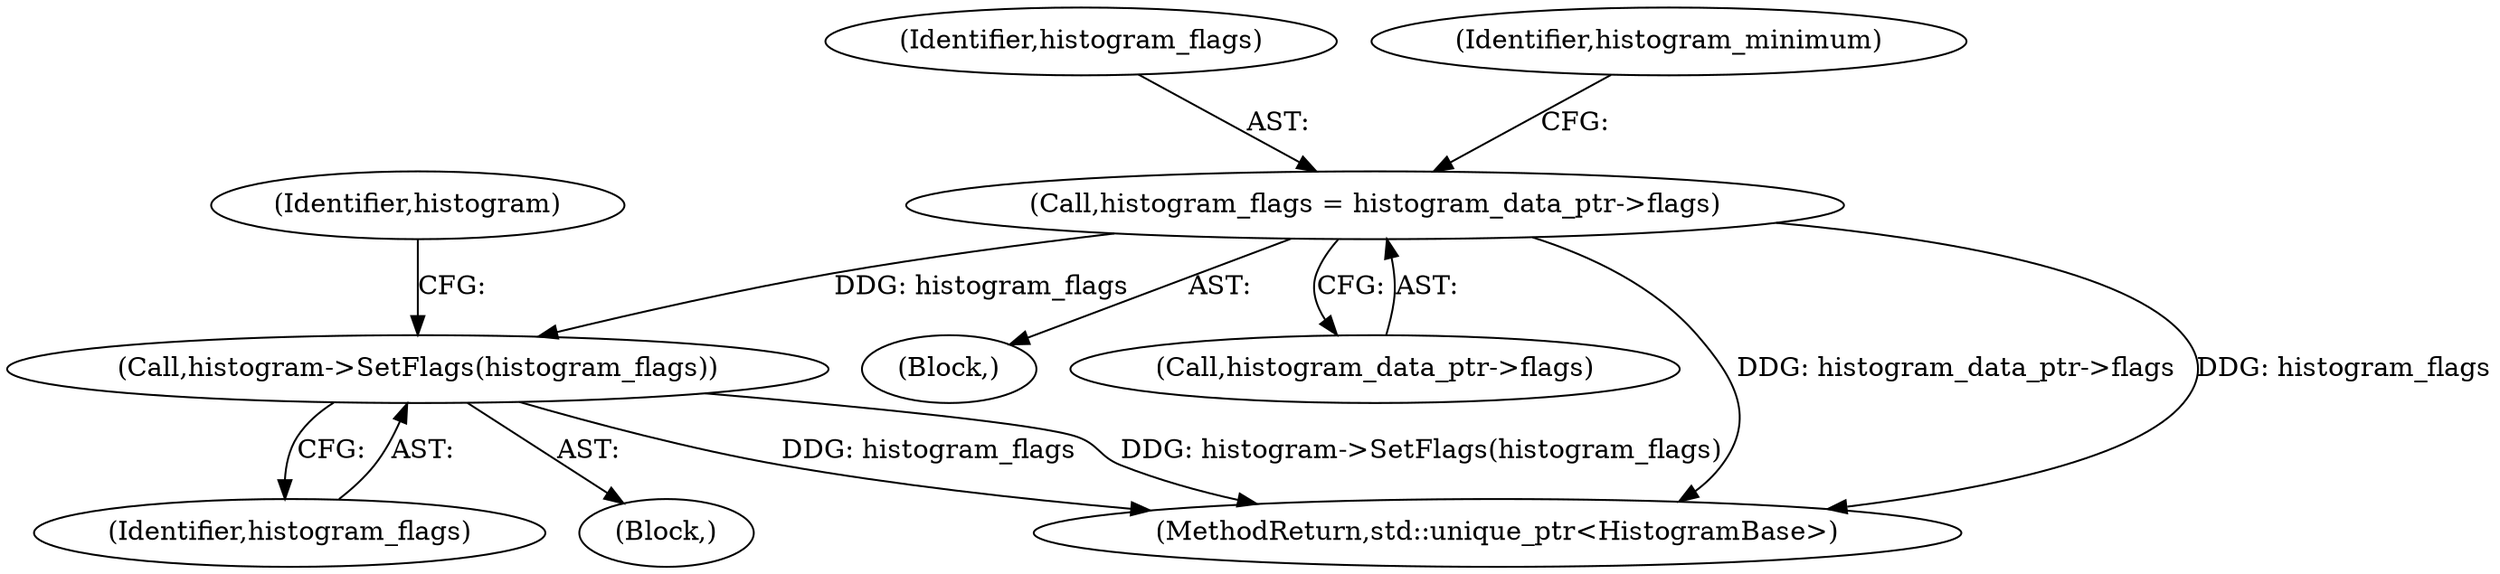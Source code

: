 digraph "0_Chrome_3f38b2253b19f9f9595f79fb92bfb5077e7b1959_1@pointer" {
"1000149" [label="(Call,histogram_flags = histogram_data_ptr->flags)"];
"1000386" [label="(Call,histogram->SetFlags(histogram_flags))"];
"1000387" [label="(Identifier,histogram_flags)"];
"1000382" [label="(Block,)"];
"1000150" [label="(Identifier,histogram_flags)"];
"1000103" [label="(Block,)"];
"1000156" [label="(Identifier,histogram_minimum)"];
"1000151" [label="(Call,histogram_data_ptr->flags)"];
"1000389" [label="(Identifier,histogram)"];
"1000149" [label="(Call,histogram_flags = histogram_data_ptr->flags)"];
"1000390" [label="(MethodReturn,std::unique_ptr<HistogramBase>)"];
"1000386" [label="(Call,histogram->SetFlags(histogram_flags))"];
"1000149" -> "1000103"  [label="AST: "];
"1000149" -> "1000151"  [label="CFG: "];
"1000150" -> "1000149"  [label="AST: "];
"1000151" -> "1000149"  [label="AST: "];
"1000156" -> "1000149"  [label="CFG: "];
"1000149" -> "1000390"  [label="DDG: histogram_data_ptr->flags"];
"1000149" -> "1000390"  [label="DDG: histogram_flags"];
"1000149" -> "1000386"  [label="DDG: histogram_flags"];
"1000386" -> "1000382"  [label="AST: "];
"1000386" -> "1000387"  [label="CFG: "];
"1000387" -> "1000386"  [label="AST: "];
"1000389" -> "1000386"  [label="CFG: "];
"1000386" -> "1000390"  [label="DDG: histogram_flags"];
"1000386" -> "1000390"  [label="DDG: histogram->SetFlags(histogram_flags)"];
}
